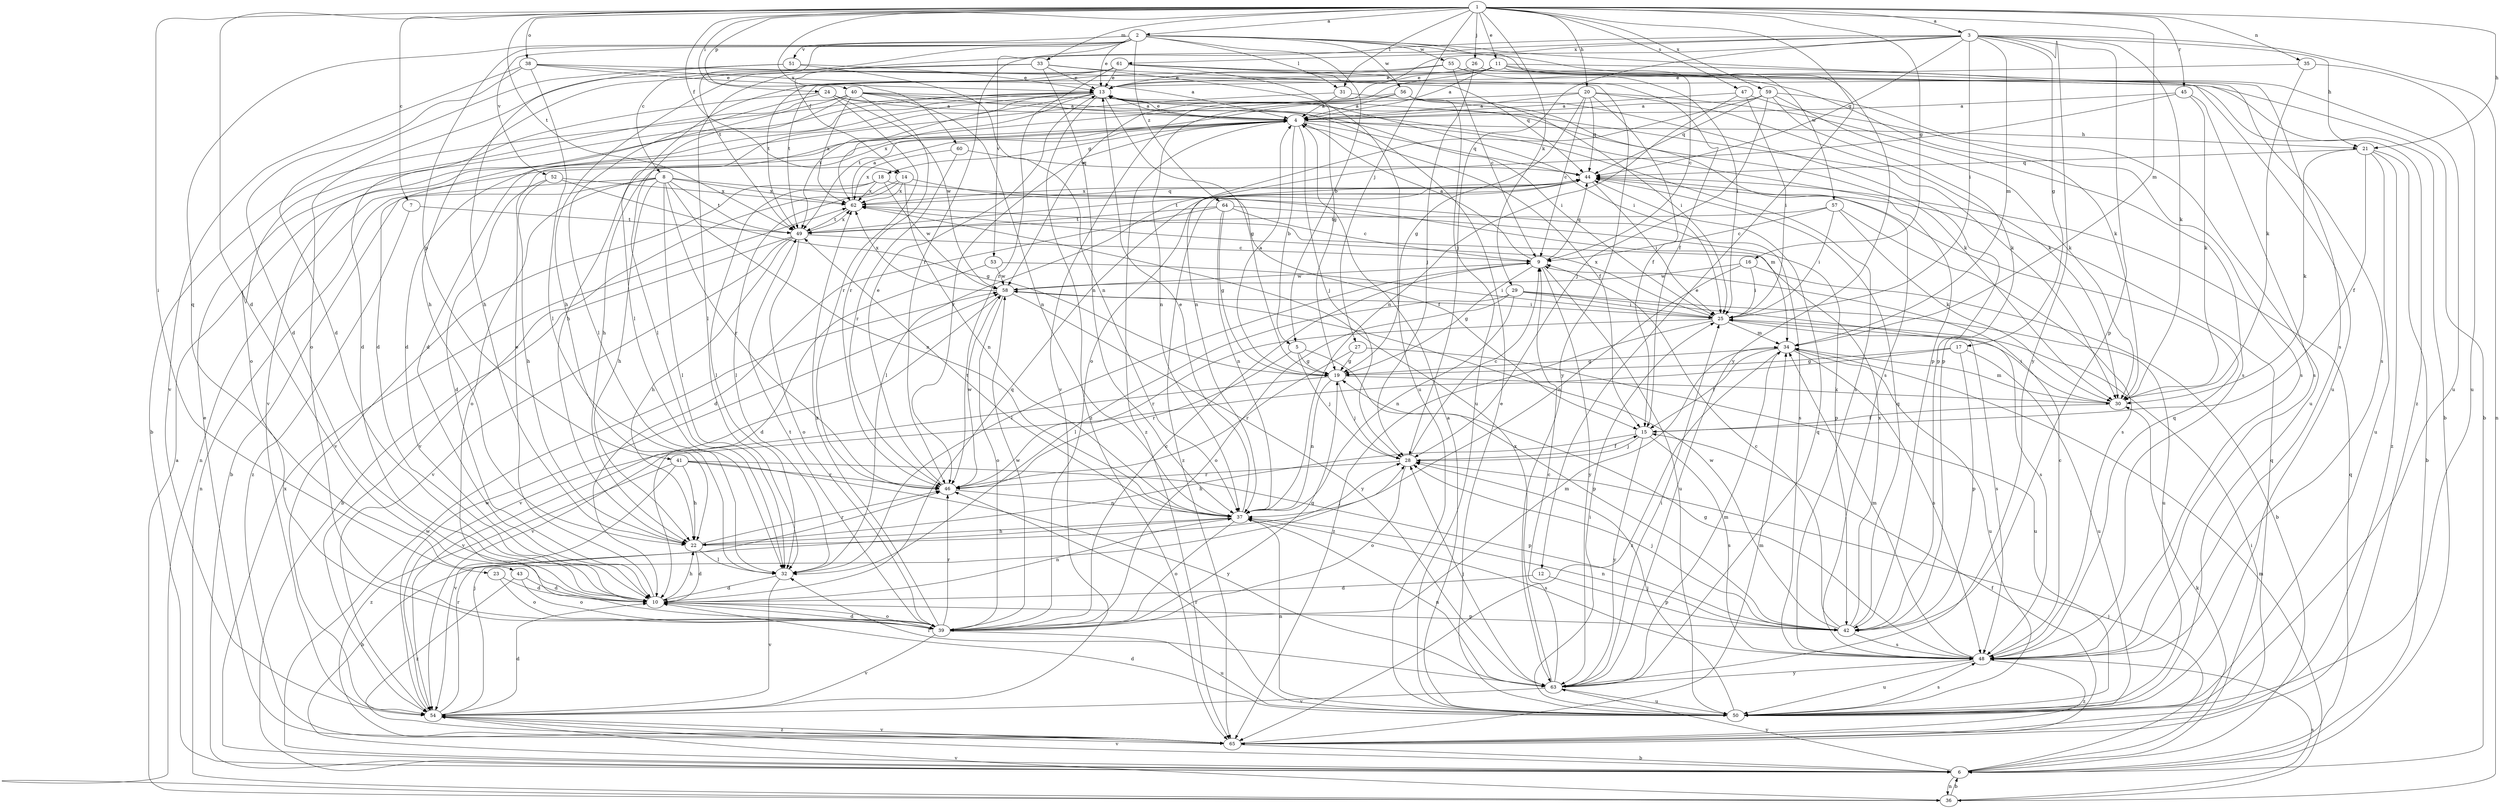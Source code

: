 strict digraph  {
	1 -> 2 [label=a];
	1 -> 3 [label=a];
	9 -> 4 [label=a];
	11 -> 4 [label=a];
	13 -> 4 [label=a];
	19 -> 4 [label=a];
	20 -> 4 [label=a];
	24 -> 4 [label=a];
	31 -> 4 [label=a];
	36 -> 4 [label=a];
	38 -> 4 [label=a];
	40 -> 4 [label=a];
	45 -> 4 [label=a];
	47 -> 4 [label=a];
	50 -> 4 [label=a];
	56 -> 4 [label=a];
	59 -> 4 [label=a];
	62 -> 4 [label=a];
	2 -> 5 [label=b];
	4 -> 5 [label=b];
	8 -> 6 [label=b];
	13 -> 6 [label=b];
	16 -> 6 [label=b];
	21 -> 6 [label=b];
	36 -> 6 [label=b];
	37 -> 6 [label=b];
	49 -> 6 [label=b];
	55 -> 6 [label=b];
	61 -> 6 [label=b];
	65 -> 6 [label=b];
	1 -> 7 [label=c];
	2 -> 8 [label=c];
	11 -> 9 [label=c];
	20 -> 9 [label=c];
	28 -> 9 [label=c];
	39 -> 9 [label=c];
	42 -> 9 [label=c];
	48 -> 9 [label=c];
	49 -> 9 [label=c];
	55 -> 9 [label=c];
	57 -> 9 [label=c];
	63 -> 9 [label=c];
	64 -> 9 [label=c];
	1 -> 10 [label=d];
	12 -> 10 [label=d];
	13 -> 10 [label=d];
	22 -> 10 [label=d];
	23 -> 10 [label=d];
	24 -> 10 [label=d];
	31 -> 10 [label=d];
	32 -> 10 [label=d];
	38 -> 10 [label=d];
	39 -> 10 [label=d];
	40 -> 10 [label=d];
	43 -> 10 [label=d];
	50 -> 10 [label=d];
	51 -> 10 [label=d];
	52 -> 10 [label=d];
	53 -> 10 [label=d];
	54 -> 10 [label=d];
	64 -> 10 [label=d];
	1 -> 11 [label=e];
	1 -> 12 [label=e];
	2 -> 13 [label=e];
	4 -> 13 [label=e];
	10 -> 13 [label=e];
	11 -> 13 [label=e];
	26 -> 13 [label=e];
	33 -> 13 [label=e];
	35 -> 13 [label=e];
	37 -> 13 [label=e];
	38 -> 13 [label=e];
	46 -> 13 [label=e];
	50 -> 13 [label=e];
	51 -> 13 [label=e];
	55 -> 13 [label=e];
	61 -> 13 [label=e];
	65 -> 13 [label=e];
	1 -> 14 [label=f];
	3 -> 14 [label=f];
	4 -> 15 [label=f];
	8 -> 15 [label=f];
	20 -> 15 [label=f];
	21 -> 15 [label=f];
	28 -> 15 [label=f];
	30 -> 15 [label=f];
	34 -> 15 [label=f];
	61 -> 15 [label=f];
	65 -> 15 [label=f];
	1 -> 16 [label=g];
	3 -> 17 [label=g];
	4 -> 18 [label=g];
	5 -> 19 [label=g];
	9 -> 19 [label=g];
	13 -> 19 [label=g];
	17 -> 19 [label=g];
	20 -> 19 [label=g];
	27 -> 19 [label=g];
	34 -> 19 [label=g];
	39 -> 19 [label=g];
	48 -> 19 [label=g];
	52 -> 19 [label=g];
	61 -> 19 [label=g];
	64 -> 19 [label=g];
	1 -> 20 [label=h];
	1 -> 21 [label=h];
	3 -> 21 [label=h];
	4 -> 21 [label=h];
	4 -> 22 [label=h];
	8 -> 22 [label=h];
	10 -> 22 [label=h];
	15 -> 22 [label=h];
	33 -> 22 [label=h];
	37 -> 22 [label=h];
	41 -> 22 [label=h];
	49 -> 22 [label=h];
	51 -> 22 [label=h];
	52 -> 22 [label=h];
	56 -> 22 [label=h];
	61 -> 22 [label=h];
	1 -> 23 [label=i];
	1 -> 24 [label=i];
	3 -> 25 [label=i];
	6 -> 25 [label=i];
	13 -> 25 [label=i];
	16 -> 25 [label=i];
	24 -> 25 [label=i];
	29 -> 25 [label=i];
	30 -> 25 [label=i];
	31 -> 25 [label=i];
	44 -> 25 [label=i];
	47 -> 25 [label=i];
	50 -> 25 [label=i];
	53 -> 25 [label=i];
	55 -> 25 [label=i];
	57 -> 25 [label=i];
	58 -> 25 [label=i];
	63 -> 25 [label=i];
	1 -> 26 [label=j];
	1 -> 27 [label=j];
	3 -> 28 [label=j];
	4 -> 28 [label=j];
	5 -> 28 [label=j];
	6 -> 28 [label=j];
	15 -> 28 [label=j];
	19 -> 28 [label=j];
	22 -> 28 [label=j];
	26 -> 28 [label=j];
	42 -> 28 [label=j];
	50 -> 28 [label=j];
	54 -> 28 [label=j];
	59 -> 28 [label=j];
	63 -> 28 [label=j];
	1 -> 29 [label=k];
	3 -> 30 [label=k];
	6 -> 30 [label=k];
	11 -> 30 [label=k];
	13 -> 30 [label=k];
	19 -> 30 [label=k];
	20 -> 30 [label=k];
	21 -> 30 [label=k];
	35 -> 30 [label=k];
	40 -> 30 [label=k];
	45 -> 30 [label=k];
	57 -> 30 [label=k];
	59 -> 30 [label=k];
	1 -> 31 [label=l];
	2 -> 31 [label=l];
	8 -> 32 [label=l];
	9 -> 32 [label=l];
	14 -> 32 [label=l];
	18 -> 32 [label=l];
	22 -> 32 [label=l];
	24 -> 32 [label=l];
	29 -> 32 [label=l];
	38 -> 32 [label=l];
	40 -> 32 [label=l];
	44 -> 32 [label=l];
	55 -> 32 [label=l];
	61 -> 32 [label=l];
	63 -> 32 [label=l];
	1 -> 33 [label=m];
	1 -> 34 [label=m];
	3 -> 34 [label=m];
	14 -> 34 [label=m];
	25 -> 34 [label=m];
	30 -> 34 [label=m];
	36 -> 34 [label=m];
	39 -> 34 [label=m];
	48 -> 34 [label=m];
	63 -> 34 [label=m];
	65 -> 34 [label=m];
	1 -> 35 [label=n];
	3 -> 36 [label=n];
	4 -> 36 [label=n];
	6 -> 36 [label=n];
	8 -> 36 [label=n];
	8 -> 37 [label=n];
	10 -> 37 [label=n];
	14 -> 37 [label=n];
	16 -> 37 [label=n];
	19 -> 37 [label=n];
	29 -> 37 [label=n];
	33 -> 37 [label=n];
	40 -> 37 [label=n];
	42 -> 37 [label=n];
	46 -> 37 [label=n];
	47 -> 37 [label=n];
	50 -> 37 [label=n];
	51 -> 37 [label=n];
	56 -> 37 [label=n];
	59 -> 37 [label=n];
	63 -> 37 [label=n];
	64 -> 37 [label=n];
	1 -> 38 [label=o];
	8 -> 39 [label=o];
	10 -> 39 [label=o];
	23 -> 39 [label=o];
	28 -> 39 [label=o];
	29 -> 39 [label=o];
	33 -> 39 [label=o];
	37 -> 39 [label=o];
	40 -> 39 [label=o];
	43 -> 39 [label=o];
	45 -> 39 [label=o];
	49 -> 39 [label=o];
	58 -> 39 [label=o];
	1 -> 40 [label=p];
	2 -> 41 [label=p];
	3 -> 42 [label=p];
	5 -> 42 [label=p];
	10 -> 42 [label=p];
	12 -> 42 [label=p];
	17 -> 42 [label=p];
	40 -> 42 [label=p];
	41 -> 42 [label=p];
	56 -> 42 [label=p];
	59 -> 42 [label=p];
	64 -> 42 [label=p];
	2 -> 43 [label=q];
	3 -> 44 [label=q];
	4 -> 44 [label=q];
	6 -> 44 [label=q];
	9 -> 44 [label=q];
	10 -> 44 [label=q];
	20 -> 44 [label=q];
	21 -> 44 [label=q];
	33 -> 44 [label=q];
	42 -> 44 [label=q];
	48 -> 44 [label=q];
	59 -> 44 [label=q];
	60 -> 44 [label=q];
	62 -> 44 [label=q];
	63 -> 44 [label=q];
	65 -> 44 [label=q];
	1 -> 45 [label=r];
	3 -> 46 [label=r];
	4 -> 46 [label=r];
	5 -> 46 [label=r];
	8 -> 46 [label=r];
	22 -> 46 [label=r];
	24 -> 46 [label=r];
	25 -> 46 [label=r];
	27 -> 46 [label=r];
	28 -> 46 [label=r];
	39 -> 46 [label=r];
	40 -> 46 [label=r];
	41 -> 46 [label=r];
	50 -> 46 [label=r];
	54 -> 46 [label=r];
	60 -> 46 [label=r];
	61 -> 46 [label=r];
	1 -> 47 [label=s];
	2 -> 48 [label=s];
	4 -> 48 [label=s];
	11 -> 48 [label=s];
	15 -> 48 [label=s];
	18 -> 48 [label=s];
	20 -> 48 [label=s];
	25 -> 48 [label=s];
	29 -> 48 [label=s];
	34 -> 48 [label=s];
	36 -> 48 [label=s];
	37 -> 48 [label=s];
	42 -> 48 [label=s];
	45 -> 48 [label=s];
	47 -> 48 [label=s];
	50 -> 48 [label=s];
	56 -> 48 [label=s];
	57 -> 48 [label=s];
	1 -> 49 [label=t];
	2 -> 49 [label=t];
	7 -> 49 [label=t];
	8 -> 49 [label=t];
	11 -> 49 [label=t];
	13 -> 49 [label=t];
	20 -> 49 [label=t];
	37 -> 49 [label=t];
	39 -> 49 [label=t];
	44 -> 49 [label=t];
	57 -> 49 [label=t];
	61 -> 49 [label=t];
	62 -> 49 [label=t];
	64 -> 49 [label=t];
	9 -> 50 [label=u];
	11 -> 50 [label=u];
	17 -> 50 [label=u];
	21 -> 50 [label=u];
	26 -> 50 [label=u];
	27 -> 50 [label=u];
	29 -> 50 [label=u];
	33 -> 50 [label=u];
	34 -> 50 [label=u];
	35 -> 50 [label=u];
	39 -> 50 [label=u];
	48 -> 50 [label=u];
	56 -> 50 [label=u];
	59 -> 50 [label=u];
	63 -> 50 [label=u];
	2 -> 51 [label=v];
	2 -> 52 [label=v];
	2 -> 53 [label=v];
	6 -> 54 [label=v];
	11 -> 54 [label=v];
	13 -> 54 [label=v];
	14 -> 54 [label=v];
	17 -> 54 [label=v];
	18 -> 54 [label=v];
	19 -> 54 [label=v];
	32 -> 54 [label=v];
	36 -> 54 [label=v];
	38 -> 54 [label=v];
	39 -> 54 [label=v];
	41 -> 54 [label=v];
	49 -> 54 [label=v];
	58 -> 54 [label=v];
	63 -> 54 [label=v];
	65 -> 54 [label=v];
	2 -> 55 [label=w];
	2 -> 56 [label=w];
	2 -> 57 [label=w];
	3 -> 58 [label=w];
	6 -> 58 [label=w];
	9 -> 58 [label=w];
	16 -> 58 [label=w];
	18 -> 58 [label=w];
	24 -> 58 [label=w];
	39 -> 58 [label=w];
	42 -> 58 [label=w];
	46 -> 58 [label=w];
	53 -> 58 [label=w];
	54 -> 58 [label=w];
	1 -> 59 [label=x];
	1 -> 60 [label=x];
	3 -> 61 [label=x];
	6 -> 62 [label=x];
	8 -> 62 [label=x];
	13 -> 62 [label=x];
	14 -> 62 [label=x];
	18 -> 62 [label=x];
	25 -> 62 [label=x];
	39 -> 62 [label=x];
	40 -> 62 [label=x];
	42 -> 62 [label=x];
	44 -> 62 [label=x];
	49 -> 62 [label=x];
	52 -> 62 [label=x];
	58 -> 62 [label=x];
	60 -> 62 [label=x];
	63 -> 62 [label=x];
	2 -> 63 [label=y];
	3 -> 63 [label=y];
	6 -> 63 [label=y];
	9 -> 63 [label=y];
	15 -> 63 [label=y];
	38 -> 63 [label=y];
	41 -> 63 [label=y];
	48 -> 63 [label=y];
	58 -> 63 [label=y];
	2 -> 64 [label=z];
	4 -> 65 [label=z];
	7 -> 65 [label=z];
	13 -> 65 [label=z];
	21 -> 65 [label=z];
	25 -> 65 [label=z];
	34 -> 65 [label=z];
	41 -> 65 [label=z];
	43 -> 65 [label=z];
	44 -> 65 [label=z];
	48 -> 65 [label=z];
	54 -> 65 [label=z];
	61 -> 65 [label=z];
}
